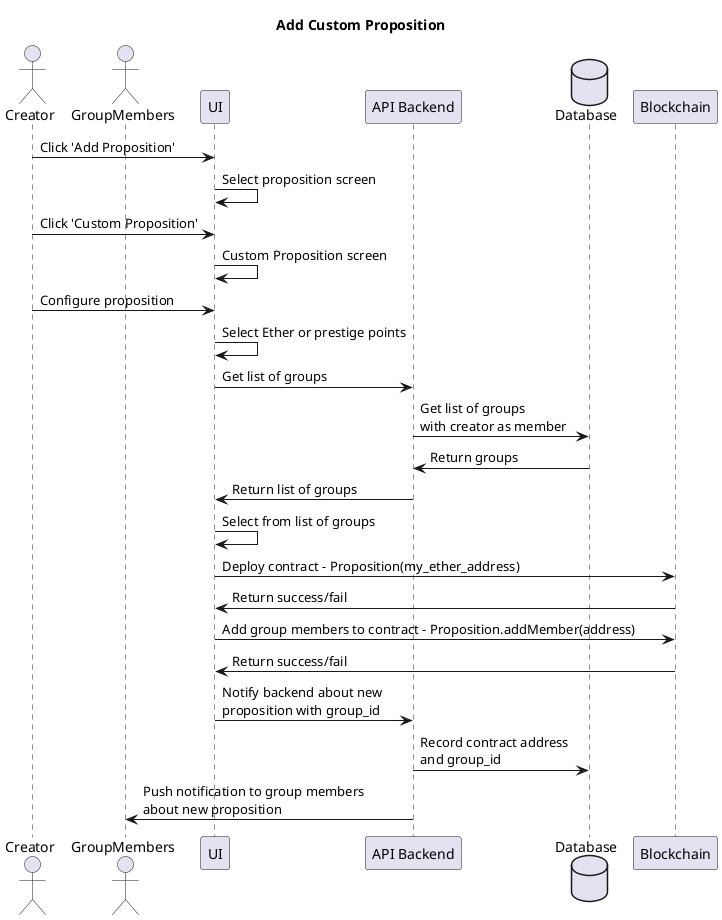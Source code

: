 @startuml Add Custom Proposition

title Add Custom Proposition

actor Creator as creator
actor GroupMembers as member
participant UI as ui
participant "API Backend" as api
database Database as db
participant Blockchain as bc

creator -> ui : Click 'Add Proposition'
ui -> ui : Select proposition screen
creator -> ui : Click 'Custom Proposition'
ui -> ui : Custom Proposition screen
creator -> ui : Configure proposition
ui -> ui: Select Ether or prestige points
ui -> api: Get list of groups
api -> db: Get list of groups \nwith creator as member
db -> api: Return groups
api -> ui: Return list of groups
ui -> ui: Select from list of groups
ui -> bc: Deploy contract - Proposition(my_ether_address)
bc -> ui: Return success/fail
ui -> bc: Add group members to contract - Proposition.addMember(address)
bc -> ui: Return success/fail
ui -> api: Notify backend about new \nproposition with group_id
api -> db: Record contract address \nand group_id
api -> member: Push notification to group members \nabout new proposition

@enduml